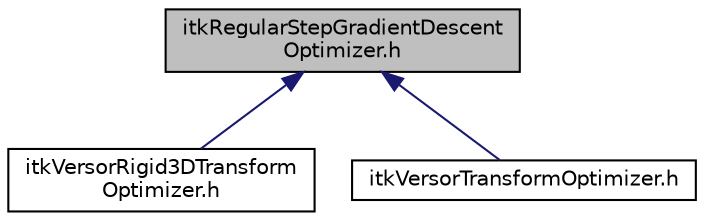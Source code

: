 digraph "itkRegularStepGradientDescentOptimizer.h"
{
 // LATEX_PDF_SIZE
  edge [fontname="Helvetica",fontsize="10",labelfontname="Helvetica",labelfontsize="10"];
  node [fontname="Helvetica",fontsize="10",shape=record];
  Node1 [label="itkRegularStepGradientDescent\lOptimizer.h",height=0.2,width=0.4,color="black", fillcolor="grey75", style="filled", fontcolor="black",tooltip=" "];
  Node1 -> Node2 [dir="back",color="midnightblue",fontsize="10",style="solid",fontname="Helvetica"];
  Node2 [label="itkVersorRigid3DTransform\lOptimizer.h",height=0.2,width=0.4,color="black", fillcolor="white", style="filled",URL="$itkVersorRigid3DTransformOptimizer_8h.html",tooltip=" "];
  Node1 -> Node3 [dir="back",color="midnightblue",fontsize="10",style="solid",fontname="Helvetica"];
  Node3 [label="itkVersorTransformOptimizer.h",height=0.2,width=0.4,color="black", fillcolor="white", style="filled",URL="$itkVersorTransformOptimizer_8h.html",tooltip=" "];
}
